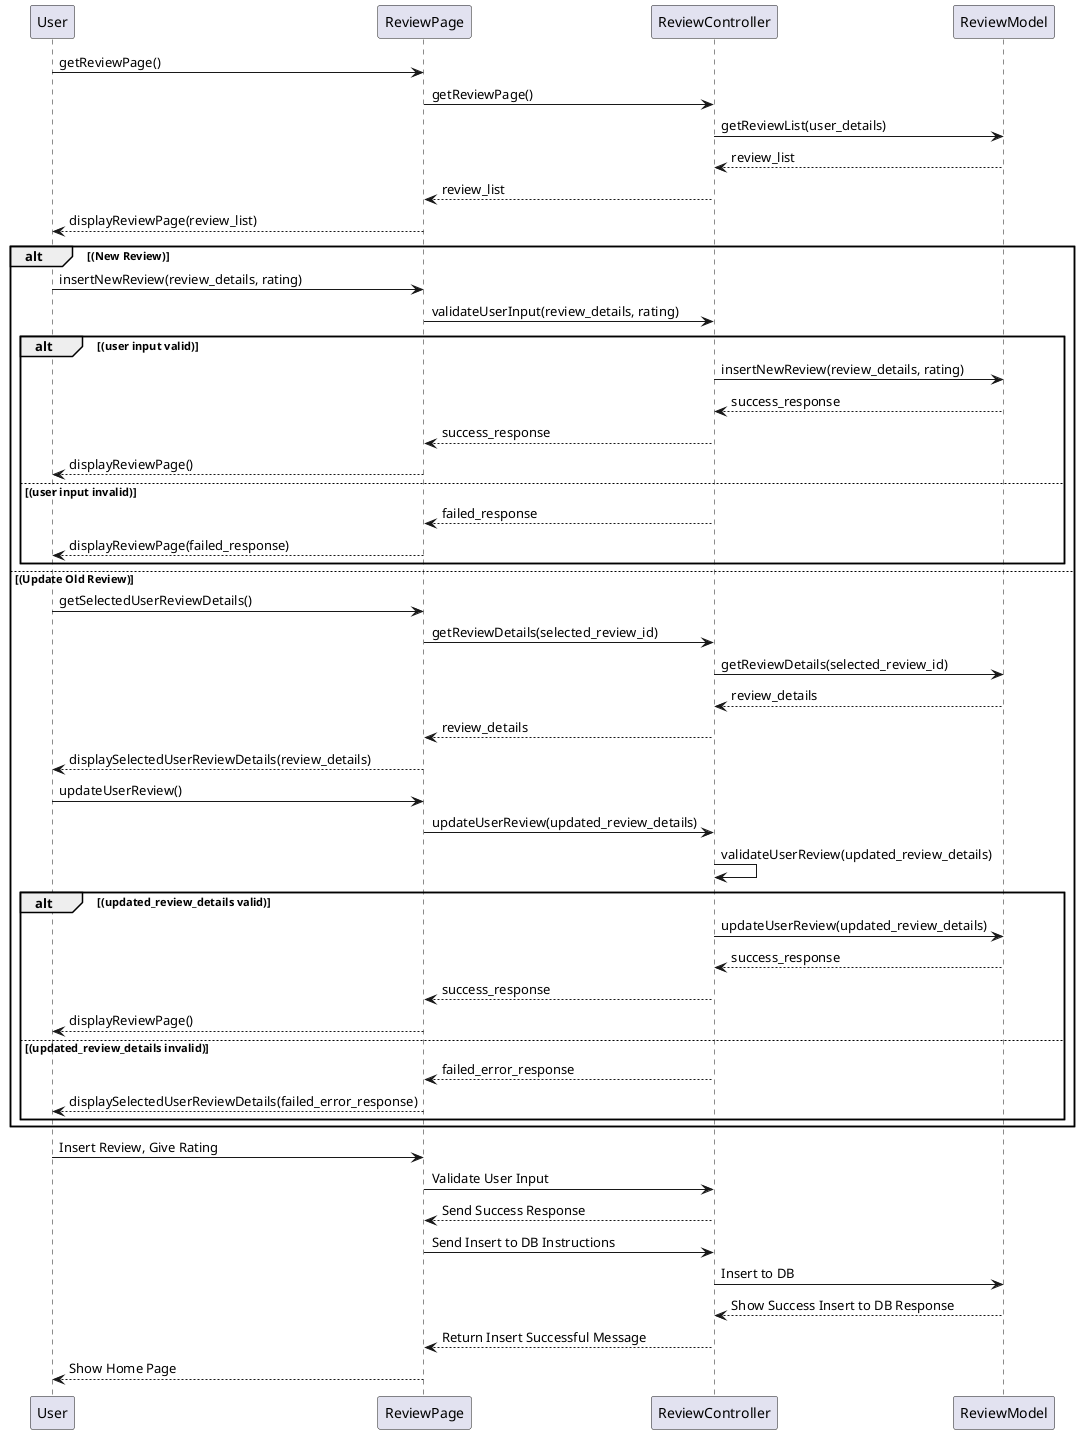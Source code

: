 @startuml
User -> ReviewPage: getReviewPage()
ReviewPage -> ReviewController: getReviewPage()
ReviewController -> ReviewModel: getReviewList(user_details)
ReviewController <-- ReviewModel: review_list
ReviewPage <-- ReviewController: review_list
User <-- ReviewPage: displayReviewPage(review_list)

alt (New Review)
    User -> ReviewPage: insertNewReview(review_details, rating)
    ReviewPage -> ReviewController: validateUserInput(review_details, rating)

    alt (user input valid)
        ReviewController -> ReviewModel: insertNewReview(review_details, rating)
        ReviewController <-- ReviewModel: success_response
        ReviewPage <-- ReviewController: success_response
        User <-- ReviewPage: displayReviewPage()
    else (user input invalid)
        ReviewPage <-- ReviewController: failed_response
        User <-- ReviewPage: displayReviewPage(failed_response)
    end

else (Update Old Review)
    User -> ReviewPage: getSelectedUserReviewDetails()
    ReviewPage -> ReviewController: getReviewDetails(selected_review_id)
    ReviewController -> ReviewModel: getReviewDetails(selected_review_id)
    ReviewController <-- ReviewModel: review_details
    ReviewPage <-- ReviewController: review_details
    User <-- ReviewPage: displaySelectedUserReviewDetails(review_details)

    User -> ReviewPage: updateUserReview()
    ReviewPage -> ReviewController: updateUserReview(updated_review_details)
    ReviewController -> ReviewController: validateUserReview(updated_review_details)

    alt (updated_review_details valid)
        ReviewController -> ReviewModel: updateUserReview(updated_review_details)
        ReviewController <-- ReviewModel: success_response
        ReviewPage <-- ReviewController: success_response
        User <-- ReviewPage: displayReviewPage()
    else (updated_review_details invalid)
        ReviewPage <-- ReviewController: failed_error_response
        User <-- ReviewPage: displaySelectedUserReviewDetails(failed_error_response)
    end
end

User -> ReviewPage: Insert Review, Give Rating
ReviewPage -> ReviewController: Validate User Input
ReviewPage <-- ReviewController: Send Success Response
ReviewPage -> ReviewController: Send Insert to DB Instructions
ReviewController -> ReviewModel: Insert to DB
ReviewController <-- ReviewModel: Show Success Insert to DB Response
ReviewPage <-- ReviewController: Return Insert Successful Message
User <-- ReviewPage: Show Home Page

@enduml